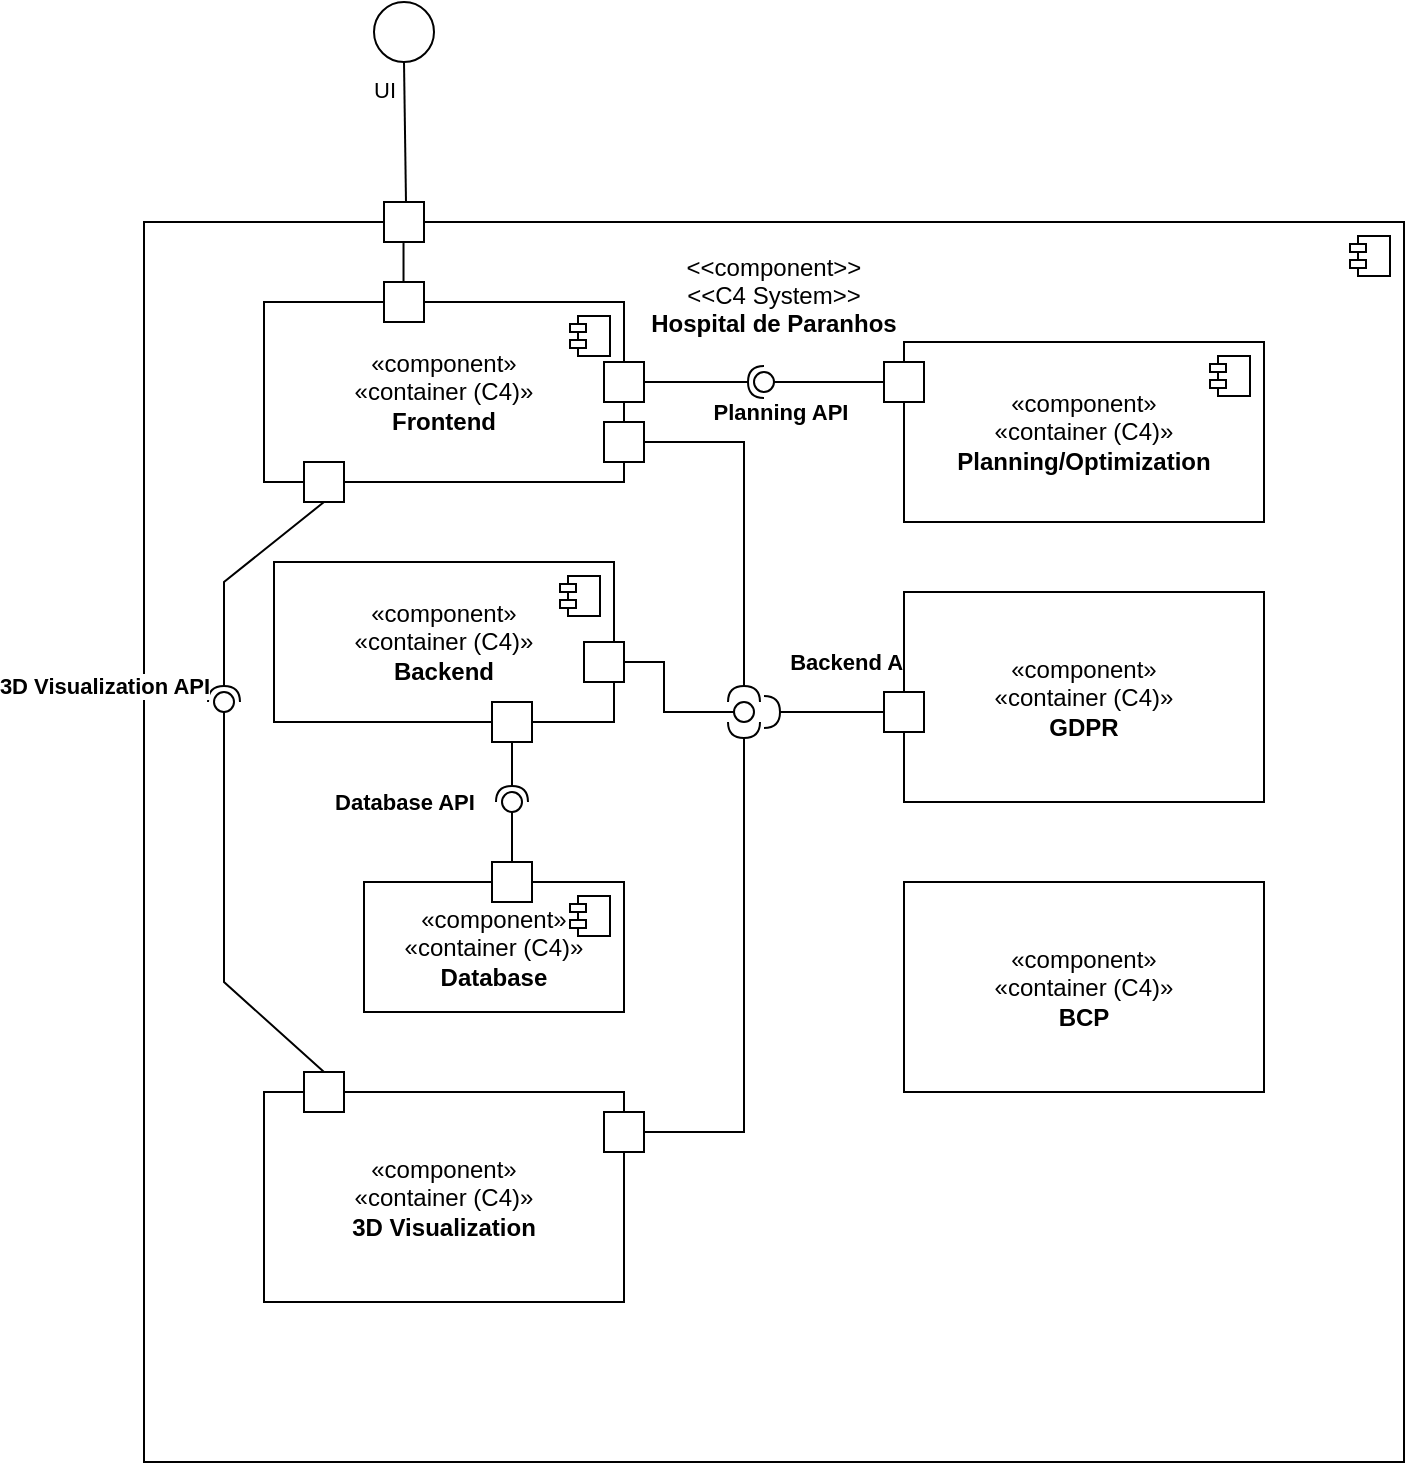 <mxfile version="24.1.0" type="device">
  <diagram name="Página-1" id="HnM5bIwWVijFqjH4xQIT">
    <mxGraphModel dx="744" dy="887" grid="1" gridSize="10" guides="1" tooltips="1" connect="1" arrows="1" fold="1" page="1" pageScale="1" pageWidth="827" pageHeight="1169" math="0" shadow="0">
      <root>
        <mxCell id="0" />
        <mxCell id="1" parent="0" />
        <mxCell id="9hvnd5XY3FECfgj-unJh-1" value="&amp;lt;&amp;lt;component&amp;gt;&amp;gt;&lt;div&gt;&amp;lt;&amp;lt;C4 System&amp;gt;&amp;gt;&lt;br&gt;&lt;b&gt;Hospital de Paranhos&lt;/b&gt;&lt;/div&gt;&lt;div&gt;&lt;b&gt;&lt;br&gt;&lt;/b&gt;&lt;/div&gt;&lt;div&gt;&lt;b&gt;&lt;br&gt;&lt;/b&gt;&lt;/div&gt;&lt;div&gt;&lt;b&gt;&lt;br&gt;&lt;/b&gt;&lt;/div&gt;&lt;div&gt;&lt;b&gt;&lt;br&gt;&lt;/b&gt;&lt;/div&gt;&lt;div&gt;&lt;b&gt;&lt;br&gt;&lt;/b&gt;&lt;/div&gt;&lt;div&gt;&lt;b&gt;&lt;br&gt;&lt;/b&gt;&lt;/div&gt;&lt;div&gt;&lt;b&gt;&lt;br&gt;&lt;/b&gt;&lt;/div&gt;&lt;div&gt;&lt;b&gt;&lt;br&gt;&lt;/b&gt;&lt;/div&gt;&lt;div&gt;&lt;b&gt;&lt;br&gt;&lt;/b&gt;&lt;/div&gt;&lt;div&gt;&lt;b&gt;&lt;br&gt;&lt;/b&gt;&lt;/div&gt;&lt;div&gt;&lt;b&gt;&lt;br&gt;&lt;/b&gt;&lt;/div&gt;&lt;div&gt;&lt;b&gt;&lt;br&gt;&lt;/b&gt;&lt;/div&gt;&lt;div&gt;&lt;b&gt;&lt;br&gt;&lt;/b&gt;&lt;/div&gt;&lt;div&gt;&lt;b&gt;&lt;br&gt;&lt;/b&gt;&lt;/div&gt;&lt;div&gt;&lt;b&gt;&lt;br&gt;&lt;/b&gt;&lt;/div&gt;&lt;div&gt;&lt;b&gt;&lt;br&gt;&lt;/b&gt;&lt;/div&gt;&lt;div&gt;&lt;b&gt;&lt;br&gt;&lt;/b&gt;&lt;/div&gt;&lt;div&gt;&lt;b&gt;&lt;br&gt;&lt;/b&gt;&lt;/div&gt;&lt;div&gt;&lt;b&gt;&lt;br&gt;&lt;/b&gt;&lt;/div&gt;&lt;div&gt;&lt;b&gt;&lt;br&gt;&lt;/b&gt;&lt;/div&gt;&lt;div&gt;&lt;b&gt;&lt;br&gt;&lt;/b&gt;&lt;/div&gt;&lt;div&gt;&lt;b&gt;&lt;br&gt;&lt;/b&gt;&lt;/div&gt;&lt;div&gt;&lt;b&gt;&lt;br&gt;&lt;/b&gt;&lt;/div&gt;&lt;div&gt;&lt;b&gt;&lt;br&gt;&lt;/b&gt;&lt;/div&gt;&lt;div&gt;&lt;b&gt;&lt;br&gt;&lt;/b&gt;&lt;/div&gt;&lt;div&gt;&lt;b&gt;&lt;br&gt;&lt;/b&gt;&lt;/div&gt;&lt;div&gt;&lt;b&gt;&lt;br&gt;&lt;/b&gt;&lt;/div&gt;&lt;div&gt;&lt;b&gt;&lt;br&gt;&lt;/b&gt;&lt;/div&gt;&lt;div&gt;&lt;b&gt;&lt;br&gt;&lt;/b&gt;&lt;/div&gt;&lt;div&gt;&lt;b&gt;&lt;br&gt;&lt;/b&gt;&lt;/div&gt;&lt;div&gt;&lt;br&gt;&lt;/div&gt;&lt;div&gt;&lt;br&gt;&lt;/div&gt;&lt;div&gt;&lt;br&gt;&lt;/div&gt;&lt;div&gt;&lt;br&gt;&lt;/div&gt;&lt;div&gt;&lt;br&gt;&lt;/div&gt;&lt;div&gt;&lt;br&gt;&lt;/div&gt;&lt;div&gt;&lt;br&gt;&lt;/div&gt;&lt;div&gt;&lt;br&gt;&lt;/div&gt;" style="html=1;dropTarget=0;whiteSpace=wrap;" parent="1" vertex="1">
          <mxGeometry x="220" y="280" width="630" height="620" as="geometry" />
        </mxCell>
        <mxCell id="9hvnd5XY3FECfgj-unJh-2" value="" style="shape=module;jettyWidth=8;jettyHeight=4;" parent="9hvnd5XY3FECfgj-unJh-1" vertex="1">
          <mxGeometry x="1" width="20" height="20" relative="1" as="geometry">
            <mxPoint x="-27" y="7" as="offset" />
          </mxGeometry>
        </mxCell>
        <mxCell id="9hvnd5XY3FECfgj-unJh-5" value="" style="verticalLabelPosition=bottom;verticalAlign=top;html=1;shape=mxgraph.basic.rect;fillColor2=none;strokeWidth=1;size=20;indent=5;" parent="1" vertex="1">
          <mxGeometry x="340" y="270" width="20" height="20" as="geometry" />
        </mxCell>
        <mxCell id="ooqkrZ7QVD6ZfjdskcqB-4" value="" style="endArrow=none;html=1;rounded=0;exitX=0.488;exitY=0.015;exitDx=0;exitDy=0;exitPerimeter=0;entryX=0.488;entryY=1.026;entryDx=0;entryDy=0;entryPerimeter=0;" parent="1" source="ooqkrZ7QVD6ZfjdskcqB-3" target="9hvnd5XY3FECfgj-unJh-5" edge="1">
          <mxGeometry width="50" height="50" relative="1" as="geometry">
            <mxPoint x="410" y="370" as="sourcePoint" />
            <mxPoint x="460" y="320" as="targetPoint" />
          </mxGeometry>
        </mxCell>
        <mxCell id="ooqkrZ7QVD6ZfjdskcqB-6" value="" style="ellipse;whiteSpace=wrap;html=1;align=center;aspect=fixed;fillColor=none;strokeColor=none;resizable=0;perimeter=centerPerimeter;rotatable=0;allowArrows=0;points=[];outlineConnect=1;" parent="1" vertex="1">
          <mxGeometry x="370" y="390" width="10" height="10" as="geometry" />
        </mxCell>
        <mxCell id="YtNtoetQPvMVZuGuoTsO-4" value="" style="ellipse;whiteSpace=wrap;html=1;aspect=fixed;" parent="1" vertex="1">
          <mxGeometry x="335" y="170" width="30" height="30" as="geometry" />
        </mxCell>
        <mxCell id="YtNtoetQPvMVZuGuoTsO-8" value="" style="endArrow=none;html=1;rounded=0;entryX=0.5;entryY=1;entryDx=0;entryDy=0;exitX=0.55;exitY=0.011;exitDx=0;exitDy=0;exitPerimeter=0;" parent="1" source="9hvnd5XY3FECfgj-unJh-5" target="YtNtoetQPvMVZuGuoTsO-4" edge="1">
          <mxGeometry width="50" height="50" relative="1" as="geometry">
            <mxPoint x="320" y="280" as="sourcePoint" />
            <mxPoint x="370" y="230" as="targetPoint" />
          </mxGeometry>
        </mxCell>
        <mxCell id="YtNtoetQPvMVZuGuoTsO-10" value="UI" style="edgeLabel;html=1;align=center;verticalAlign=middle;resizable=0;points=[];" parent="YtNtoetQPvMVZuGuoTsO-8" vertex="1" connectable="0">
          <mxGeometry x="0.73" y="1" relative="1" as="geometry">
            <mxPoint x="-9" y="4" as="offset" />
          </mxGeometry>
        </mxCell>
        <mxCell id="YtNtoetQPvMVZuGuoTsO-12" value="«component»&lt;div&gt;«container (C4)»&lt;br&gt;&lt;b&gt;Planning/Optimization&lt;/b&gt;&lt;/div&gt;" style="html=1;dropTarget=0;whiteSpace=wrap;" parent="1" vertex="1">
          <mxGeometry x="600" y="340" width="180" height="90" as="geometry" />
        </mxCell>
        <mxCell id="YtNtoetQPvMVZuGuoTsO-13" value="" style="shape=module;jettyWidth=8;jettyHeight=4;" parent="YtNtoetQPvMVZuGuoTsO-12" vertex="1">
          <mxGeometry x="1" width="20" height="20" relative="1" as="geometry">
            <mxPoint x="-27" y="7" as="offset" />
          </mxGeometry>
        </mxCell>
        <mxCell id="YtNtoetQPvMVZuGuoTsO-14" value="«component»&lt;div&gt;«container (C4)»&lt;br&gt;&lt;b&gt;Frontend&lt;/b&gt;&lt;/div&gt;" style="html=1;dropTarget=0;whiteSpace=wrap;" parent="1" vertex="1">
          <mxGeometry x="280" y="320" width="180" height="90" as="geometry" />
        </mxCell>
        <mxCell id="YtNtoetQPvMVZuGuoTsO-15" value="" style="shape=module;jettyWidth=8;jettyHeight=4;" parent="YtNtoetQPvMVZuGuoTsO-14" vertex="1">
          <mxGeometry x="1" width="20" height="20" relative="1" as="geometry">
            <mxPoint x="-27" y="7" as="offset" />
          </mxGeometry>
        </mxCell>
        <mxCell id="YtNtoetQPvMVZuGuoTsO-22" value="" style="rounded=0;orthogonalLoop=1;jettySize=auto;html=1;endArrow=halfCircle;endFill=0;endSize=6;strokeWidth=1;sketch=0;exitX=1;exitY=0.5;exitDx=0;exitDy=0;" parent="1" edge="1" source="YtNtoetQPvMVZuGuoTsO-26">
          <mxGeometry relative="1" as="geometry">
            <mxPoint x="460" y="384.83" as="sourcePoint" />
            <mxPoint x="530" y="360" as="targetPoint" />
          </mxGeometry>
        </mxCell>
        <mxCell id="YtNtoetQPvMVZuGuoTsO-23" value="" style="rounded=0;orthogonalLoop=1;jettySize=auto;html=1;endArrow=oval;endFill=0;sketch=0;sourcePerimeterSpacing=0;targetPerimeterSpacing=0;endSize=10;exitX=0;exitY=0.5;exitDx=0;exitDy=0;" parent="1" edge="1" source="YtNtoetQPvMVZuGuoTsO-28">
          <mxGeometry relative="1" as="geometry">
            <mxPoint x="600" y="384.83" as="sourcePoint" />
            <mxPoint x="530" y="360" as="targetPoint" />
          </mxGeometry>
        </mxCell>
        <mxCell id="YtNtoetQPvMVZuGuoTsO-25" value="&lt;b&gt;Planning API&lt;/b&gt;" style="edgeLabel;html=1;align=center;verticalAlign=middle;resizable=0;points=[];" parent="YtNtoetQPvMVZuGuoTsO-23" vertex="1" connectable="0">
          <mxGeometry x="0.748" relative="1" as="geometry">
            <mxPoint y="15" as="offset" />
          </mxGeometry>
        </mxCell>
        <mxCell id="YtNtoetQPvMVZuGuoTsO-24" value="" style="ellipse;whiteSpace=wrap;html=1;align=center;aspect=fixed;fillColor=none;strokeColor=none;resizable=0;perimeter=centerPerimeter;rotatable=0;allowArrows=0;points=[];outlineConnect=1;" parent="1" vertex="1">
          <mxGeometry x="545" y="420" width="10" height="10" as="geometry" />
        </mxCell>
        <mxCell id="YtNtoetQPvMVZuGuoTsO-26" value="" style="rounded=0;whiteSpace=wrap;html=1;" parent="1" vertex="1">
          <mxGeometry x="450" y="350" width="20" height="20" as="geometry" />
        </mxCell>
        <mxCell id="YtNtoetQPvMVZuGuoTsO-28" value="" style="rounded=0;whiteSpace=wrap;html=1;" parent="1" vertex="1">
          <mxGeometry x="590" y="350" width="20" height="20" as="geometry" />
        </mxCell>
        <mxCell id="YtNtoetQPvMVZuGuoTsO-35" value="" style="rounded=0;orthogonalLoop=1;jettySize=auto;html=1;endArrow=halfCircle;endFill=0;endSize=6;strokeWidth=1;sketch=0;exitX=1;exitY=0.5;exitDx=0;exitDy=0;" parent="1" source="dTX_-x1syv2Ds__UUhDG-5" edge="1">
          <mxGeometry relative="1" as="geometry">
            <mxPoint x="490" y="580" as="sourcePoint" />
            <mxPoint x="520" y="530" as="targetPoint" />
            <Array as="points">
              <mxPoint x="520" y="735" />
              <mxPoint x="520" y="550" />
            </Array>
          </mxGeometry>
        </mxCell>
        <mxCell id="YtNtoetQPvMVZuGuoTsO-36" value="" style="rounded=0;orthogonalLoop=1;jettySize=auto;html=1;endArrow=oval;endFill=0;sketch=0;sourcePerimeterSpacing=0;targetPerimeterSpacing=0;endSize=10;exitX=1;exitY=0.5;exitDx=0;exitDy=0;" parent="1" source="YtNtoetQPvMVZuGuoTsO-38" edge="1">
          <mxGeometry relative="1" as="geometry">
            <mxPoint x="600" y="524.83" as="sourcePoint" />
            <mxPoint x="520" y="525" as="targetPoint" />
            <Array as="points">
              <mxPoint x="480" y="500" />
              <mxPoint x="480" y="525" />
            </Array>
          </mxGeometry>
        </mxCell>
        <mxCell id="YtNtoetQPvMVZuGuoTsO-37" value="&lt;b&gt;Backend API&lt;/b&gt;" style="edgeLabel;html=1;align=center;verticalAlign=middle;resizable=0;points=[];" parent="YtNtoetQPvMVZuGuoTsO-36" vertex="1" connectable="0">
          <mxGeometry x="0.748" relative="1" as="geometry">
            <mxPoint x="66" y="-25" as="offset" />
          </mxGeometry>
        </mxCell>
        <mxCell id="Ly5B_k_x6CgCPlhgzf_a-2" value="" style="ellipse;whiteSpace=wrap;html=1;align=center;aspect=fixed;fillColor=none;strokeColor=none;resizable=0;perimeter=centerPerimeter;rotatable=0;allowArrows=0;points=[];outlineConnect=1;" parent="1" vertex="1">
          <mxGeometry x="570" y="530" width="10" height="10" as="geometry" />
        </mxCell>
        <mxCell id="ooqkrZ7QVD6ZfjdskcqB-3" value="" style="verticalLabelPosition=bottom;verticalAlign=top;html=1;shape=mxgraph.basic.rect;fillColor2=none;strokeWidth=1;size=1.2;indent=0;" parent="1" vertex="1">
          <mxGeometry x="340" y="310" width="20" height="20" as="geometry" />
        </mxCell>
        <mxCell id="dTX_-x1syv2Ds__UUhDG-1" value="«component»&lt;br&gt;«container (C4)»&lt;div&gt;&lt;b&gt;3D Visualization&lt;/b&gt;&lt;/div&gt;" style="rounded=0;whiteSpace=wrap;html=1;" parent="1" vertex="1">
          <mxGeometry x="280" y="715" width="180" height="105" as="geometry" />
        </mxCell>
        <mxCell id="dTX_-x1syv2Ds__UUhDG-3" value="«component»&lt;br&gt;«container (C4)»&lt;div&gt;&lt;b&gt;GDPR&lt;/b&gt;&lt;/div&gt;" style="rounded=0;whiteSpace=wrap;html=1;" parent="1" vertex="1">
          <mxGeometry x="600" y="465" width="180" height="105" as="geometry" />
        </mxCell>
        <mxCell id="YtNtoetQPvMVZuGuoTsO-39" value="" style="rounded=0;whiteSpace=wrap;html=1;" parent="1" vertex="1">
          <mxGeometry x="590" y="515" width="20" height="20" as="geometry" />
        </mxCell>
        <mxCell id="dTX_-x1syv2Ds__UUhDG-4" value="" style="rounded=0;orthogonalLoop=1;jettySize=auto;html=1;endArrow=halfCircle;endFill=0;endSize=6;strokeWidth=1;sketch=0;fontSize=12;curved=1;exitX=0;exitY=0.5;exitDx=0;exitDy=0;" parent="1" source="YtNtoetQPvMVZuGuoTsO-39" edge="1">
          <mxGeometry relative="1" as="geometry">
            <mxPoint x="600" y="395" as="sourcePoint" />
            <mxPoint x="530" y="525" as="targetPoint" />
          </mxGeometry>
        </mxCell>
        <mxCell id="dTX_-x1syv2Ds__UUhDG-6" value="" style="rounded=0;whiteSpace=wrap;html=1;" parent="1" vertex="1">
          <mxGeometry x="300" y="705" width="20" height="20" as="geometry" />
        </mxCell>
        <mxCell id="dTX_-x1syv2Ds__UUhDG-7" value="" style="rounded=0;whiteSpace=wrap;html=1;" parent="1" vertex="1">
          <mxGeometry x="300" y="400" width="20" height="20" as="geometry" />
        </mxCell>
        <mxCell id="dTX_-x1syv2Ds__UUhDG-8" value="" style="rounded=0;orthogonalLoop=1;jettySize=auto;html=1;endArrow=halfCircle;endFill=0;endSize=6;strokeWidth=1;sketch=0;exitX=0.5;exitY=1;exitDx=0;exitDy=0;" parent="1" source="dTX_-x1syv2Ds__UUhDG-7" edge="1">
          <mxGeometry relative="1" as="geometry">
            <mxPoint x="230" y="500" as="sourcePoint" />
            <mxPoint x="260" y="520" as="targetPoint" />
            <Array as="points">
              <mxPoint x="260" y="460" />
            </Array>
          </mxGeometry>
        </mxCell>
        <mxCell id="dTX_-x1syv2Ds__UUhDG-9" value="" style="rounded=0;orthogonalLoop=1;jettySize=auto;html=1;endArrow=oval;endFill=0;sketch=0;sourcePerimeterSpacing=0;targetPerimeterSpacing=0;endSize=10;exitX=0.5;exitY=0;exitDx=0;exitDy=0;" parent="1" source="dTX_-x1syv2Ds__UUhDG-6" edge="1">
          <mxGeometry relative="1" as="geometry">
            <mxPoint x="370" y="500" as="sourcePoint" />
            <mxPoint x="260" y="520" as="targetPoint" />
            <Array as="points">
              <mxPoint x="260" y="660" />
            </Array>
          </mxGeometry>
        </mxCell>
        <mxCell id="dTX_-x1syv2Ds__UUhDG-10" value="&lt;b&gt;3D Visualization API&lt;/b&gt;" style="edgeLabel;html=1;align=center;verticalAlign=middle;resizable=0;points=[];" parent="dTX_-x1syv2Ds__UUhDG-9" vertex="1" connectable="0">
          <mxGeometry x="0.748" relative="1" as="geometry">
            <mxPoint x="-60" y="-35" as="offset" />
          </mxGeometry>
        </mxCell>
        <mxCell id="dTX_-x1syv2Ds__UUhDG-12" value="«component»&lt;br&gt;«container (C4)»&lt;div&gt;&lt;b&gt;BCP&lt;/b&gt;&lt;/div&gt;" style="rounded=0;whiteSpace=wrap;html=1;" parent="1" vertex="1">
          <mxGeometry x="600" y="610" width="180" height="105" as="geometry" />
        </mxCell>
        <mxCell id="dTX_-x1syv2Ds__UUhDG-5" value="" style="rounded=0;whiteSpace=wrap;html=1;" parent="1" vertex="1">
          <mxGeometry x="450" y="725" width="20" height="20" as="geometry" />
        </mxCell>
        <mxCell id="safS61vdHUPpc2kpz96B-1" value="«component»&lt;div&gt;«container (C4)»&lt;br&gt;&lt;b&gt;Backend&lt;/b&gt;&lt;/div&gt;" style="html=1;dropTarget=0;whiteSpace=wrap;" parent="1" vertex="1">
          <mxGeometry x="285" y="450" width="170" height="80" as="geometry" />
        </mxCell>
        <mxCell id="safS61vdHUPpc2kpz96B-2" value="" style="shape=module;jettyWidth=8;jettyHeight=4;" parent="safS61vdHUPpc2kpz96B-1" vertex="1">
          <mxGeometry x="1" width="20" height="20" relative="1" as="geometry">
            <mxPoint x="-27" y="7" as="offset" />
          </mxGeometry>
        </mxCell>
        <mxCell id="YtNtoetQPvMVZuGuoTsO-38" value="" style="rounded=0;whiteSpace=wrap;html=1;" parent="1" vertex="1">
          <mxGeometry x="440" y="490" width="20" height="20" as="geometry" />
        </mxCell>
        <mxCell id="safS61vdHUPpc2kpz96B-8" value="" style="rounded=0;whiteSpace=wrap;html=1;" parent="1" vertex="1">
          <mxGeometry x="450" y="380" width="20" height="20" as="geometry" />
        </mxCell>
        <mxCell id="safS61vdHUPpc2kpz96B-14" value="" style="rounded=0;orthogonalLoop=1;jettySize=auto;html=1;endArrow=halfCircle;endFill=0;endSize=6;strokeWidth=1;sketch=0;exitX=1;exitY=0.5;exitDx=0;exitDy=0;" parent="1" source="safS61vdHUPpc2kpz96B-8" edge="1">
          <mxGeometry relative="1" as="geometry">
            <mxPoint x="320" y="430" as="sourcePoint" />
            <mxPoint x="520" y="520" as="targetPoint" />
            <Array as="points">
              <mxPoint x="520" y="390" />
              <mxPoint x="520" y="430" />
            </Array>
          </mxGeometry>
        </mxCell>
        <mxCell id="A5MRdYt4bA6blheJhYho-1" value="«component»&lt;div&gt;«container (C4)»&lt;br&gt;&lt;b&gt;Database&lt;/b&gt;&lt;/div&gt;" style="html=1;dropTarget=0;whiteSpace=wrap;" vertex="1" parent="1">
          <mxGeometry x="330" y="610" width="130" height="65" as="geometry" />
        </mxCell>
        <mxCell id="A5MRdYt4bA6blheJhYho-2" value="" style="shape=module;jettyWidth=8;jettyHeight=4;" vertex="1" parent="A5MRdYt4bA6blheJhYho-1">
          <mxGeometry x="1" width="20" height="20" relative="1" as="geometry">
            <mxPoint x="-27" y="7" as="offset" />
          </mxGeometry>
        </mxCell>
        <mxCell id="A5MRdYt4bA6blheJhYho-4" value="" style="rounded=0;whiteSpace=wrap;html=1;" vertex="1" parent="1">
          <mxGeometry x="394" y="520" width="20" height="20" as="geometry" />
        </mxCell>
        <mxCell id="A5MRdYt4bA6blheJhYho-5" value="" style="rounded=0;whiteSpace=wrap;html=1;" vertex="1" parent="1">
          <mxGeometry x="394" y="600" width="20" height="20" as="geometry" />
        </mxCell>
        <mxCell id="A5MRdYt4bA6blheJhYho-6" value="" style="rounded=0;orthogonalLoop=1;jettySize=auto;html=1;endArrow=halfCircle;endFill=0;endSize=6;strokeWidth=1;sketch=0;exitX=0.5;exitY=1;exitDx=0;exitDy=0;" edge="1" parent="1" source="A5MRdYt4bA6blheJhYho-4">
          <mxGeometry relative="1" as="geometry">
            <mxPoint x="480" y="370" as="sourcePoint" />
            <mxPoint x="404" y="570" as="targetPoint" />
          </mxGeometry>
        </mxCell>
        <mxCell id="A5MRdYt4bA6blheJhYho-7" value="" style="rounded=0;orthogonalLoop=1;jettySize=auto;html=1;endArrow=oval;endFill=0;sketch=0;sourcePerimeterSpacing=0;targetPerimeterSpacing=0;endSize=10;exitX=0.5;exitY=0;exitDx=0;exitDy=0;" edge="1" parent="1" source="A5MRdYt4bA6blheJhYho-5">
          <mxGeometry relative="1" as="geometry">
            <mxPoint x="600" y="370" as="sourcePoint" />
            <mxPoint x="404" y="570" as="targetPoint" />
          </mxGeometry>
        </mxCell>
        <mxCell id="A5MRdYt4bA6blheJhYho-8" value="&lt;b&gt;Database API&lt;/b&gt;" style="edgeLabel;html=1;align=center;verticalAlign=middle;resizable=0;points=[];" vertex="1" connectable="0" parent="A5MRdYt4bA6blheJhYho-7">
          <mxGeometry x="0.748" relative="1" as="geometry">
            <mxPoint x="-54" y="-4" as="offset" />
          </mxGeometry>
        </mxCell>
      </root>
    </mxGraphModel>
  </diagram>
</mxfile>
